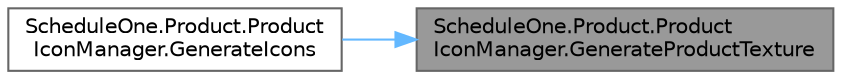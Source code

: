 digraph "ScheduleOne.Product.ProductIconManager.GenerateProductTexture"
{
 // LATEX_PDF_SIZE
  bgcolor="transparent";
  edge [fontname=Helvetica,fontsize=10,labelfontname=Helvetica,labelfontsize=10];
  node [fontname=Helvetica,fontsize=10,shape=box,height=0.2,width=0.4];
  rankdir="RL";
  Node1 [id="Node000001",label="ScheduleOne.Product.Product\lIconManager.GenerateProductTexture",height=0.2,width=0.4,color="gray40", fillcolor="grey60", style="filled", fontcolor="black",tooltip=" "];
  Node1 -> Node2 [id="edge1_Node000001_Node000002",dir="back",color="steelblue1",style="solid",tooltip=" "];
  Node2 [id="Node000002",label="ScheduleOne.Product.Product\lIconManager.GenerateIcons",height=0.2,width=0.4,color="grey40", fillcolor="white", style="filled",URL="$class_schedule_one_1_1_product_1_1_product_icon_manager.html#aea4e24d3b53b9f8c7a4b76b9636a787f",tooltip=" "];
}
